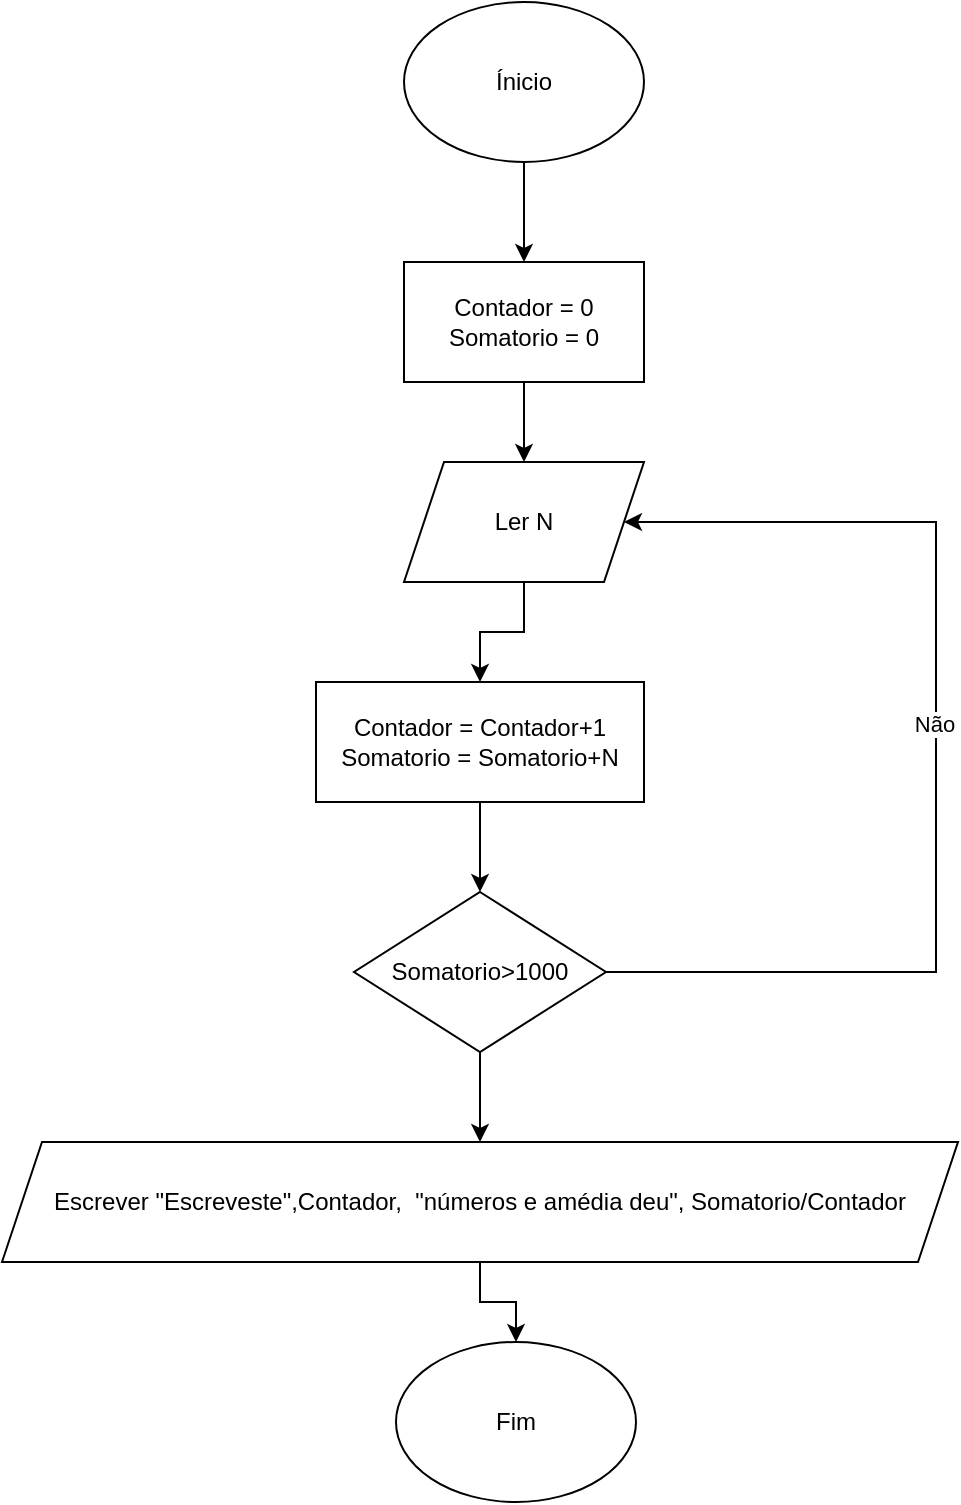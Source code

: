 <mxfile version="28.2.4">
  <diagram name="Página-1" id="IFmC9CH-1EMVfPQ3rzL9">
    <mxGraphModel dx="1384" dy="788" grid="1" gridSize="10" guides="1" tooltips="1" connect="1" arrows="1" fold="1" page="1" pageScale="1" pageWidth="827" pageHeight="1169" math="0" shadow="0">
      <root>
        <mxCell id="0" />
        <mxCell id="1" parent="0" />
        <mxCell id="g8T7KrRqNlfmli6zGpQ5-1" value="Fim" style="ellipse;whiteSpace=wrap;html=1;" vertex="1" parent="1">
          <mxGeometry x="350" y="770" width="120" height="80" as="geometry" />
        </mxCell>
        <mxCell id="g8T7KrRqNlfmli6zGpQ5-4" value="" style="edgeStyle=orthogonalEdgeStyle;rounded=0;orthogonalLoop=1;jettySize=auto;html=1;" edge="1" parent="1" source="g8T7KrRqNlfmli6zGpQ5-2" target="g8T7KrRqNlfmli6zGpQ5-3">
          <mxGeometry relative="1" as="geometry" />
        </mxCell>
        <mxCell id="g8T7KrRqNlfmli6zGpQ5-2" value="Ínicio" style="ellipse;whiteSpace=wrap;html=1;" vertex="1" parent="1">
          <mxGeometry x="354" y="100" width="120" height="80" as="geometry" />
        </mxCell>
        <mxCell id="g8T7KrRqNlfmli6zGpQ5-6" value="" style="edgeStyle=orthogonalEdgeStyle;rounded=0;orthogonalLoop=1;jettySize=auto;html=1;" edge="1" parent="1" source="g8T7KrRqNlfmli6zGpQ5-3" target="g8T7KrRqNlfmli6zGpQ5-5">
          <mxGeometry relative="1" as="geometry" />
        </mxCell>
        <mxCell id="g8T7KrRqNlfmli6zGpQ5-3" value="Contador = 0&lt;div&gt;Somatorio = 0&lt;/div&gt;" style="whiteSpace=wrap;html=1;" vertex="1" parent="1">
          <mxGeometry x="354" y="230" width="120" height="60" as="geometry" />
        </mxCell>
        <mxCell id="g8T7KrRqNlfmli6zGpQ5-8" value="" style="edgeStyle=orthogonalEdgeStyle;rounded=0;orthogonalLoop=1;jettySize=auto;html=1;" edge="1" parent="1" source="g8T7KrRqNlfmli6zGpQ5-5" target="g8T7KrRqNlfmli6zGpQ5-7">
          <mxGeometry relative="1" as="geometry" />
        </mxCell>
        <mxCell id="g8T7KrRqNlfmli6zGpQ5-5" value="Ler N" style="shape=parallelogram;perimeter=parallelogramPerimeter;whiteSpace=wrap;html=1;fixedSize=1;" vertex="1" parent="1">
          <mxGeometry x="354" y="330" width="120" height="60" as="geometry" />
        </mxCell>
        <mxCell id="g8T7KrRqNlfmli6zGpQ5-10" value="" style="edgeStyle=orthogonalEdgeStyle;rounded=0;orthogonalLoop=1;jettySize=auto;html=1;" edge="1" parent="1" source="g8T7KrRqNlfmli6zGpQ5-7" target="g8T7KrRqNlfmli6zGpQ5-9">
          <mxGeometry relative="1" as="geometry" />
        </mxCell>
        <mxCell id="g8T7KrRqNlfmli6zGpQ5-7" value="Contador = Contador+1&lt;div&gt;Somatorio = Somatorio+N&lt;/div&gt;" style="whiteSpace=wrap;html=1;" vertex="1" parent="1">
          <mxGeometry x="310" y="440" width="164" height="60" as="geometry" />
        </mxCell>
        <mxCell id="g8T7KrRqNlfmli6zGpQ5-11" style="edgeStyle=orthogonalEdgeStyle;rounded=0;orthogonalLoop=1;jettySize=auto;html=1;entryX=1;entryY=0.5;entryDx=0;entryDy=0;" edge="1" parent="1" source="g8T7KrRqNlfmli6zGpQ5-9" target="g8T7KrRqNlfmli6zGpQ5-5">
          <mxGeometry relative="1" as="geometry">
            <Array as="points">
              <mxPoint x="620" y="585" />
              <mxPoint x="620" y="360" />
            </Array>
          </mxGeometry>
        </mxCell>
        <mxCell id="g8T7KrRqNlfmli6zGpQ5-12" value="Não" style="edgeLabel;html=1;align=center;verticalAlign=middle;resizable=0;points=[];" vertex="1" connectable="0" parent="g8T7KrRqNlfmli6zGpQ5-11">
          <mxGeometry x="0.059" y="1" relative="1" as="geometry">
            <mxPoint as="offset" />
          </mxGeometry>
        </mxCell>
        <mxCell id="g8T7KrRqNlfmli6zGpQ5-14" value="" style="edgeStyle=orthogonalEdgeStyle;rounded=0;orthogonalLoop=1;jettySize=auto;html=1;" edge="1" parent="1" source="g8T7KrRqNlfmli6zGpQ5-9" target="g8T7KrRqNlfmli6zGpQ5-13">
          <mxGeometry relative="1" as="geometry" />
        </mxCell>
        <mxCell id="g8T7KrRqNlfmli6zGpQ5-9" value="Somatorio&amp;gt;1000" style="rhombus;whiteSpace=wrap;html=1;" vertex="1" parent="1">
          <mxGeometry x="329" y="545" width="126" height="80" as="geometry" />
        </mxCell>
        <mxCell id="g8T7KrRqNlfmli6zGpQ5-15" value="" style="edgeStyle=orthogonalEdgeStyle;rounded=0;orthogonalLoop=1;jettySize=auto;html=1;" edge="1" parent="1" source="g8T7KrRqNlfmli6zGpQ5-13" target="g8T7KrRqNlfmli6zGpQ5-1">
          <mxGeometry relative="1" as="geometry" />
        </mxCell>
        <mxCell id="g8T7KrRqNlfmli6zGpQ5-13" value="Escrever &quot;Escreveste&quot;,Contador,&amp;nbsp; &quot;números e amédia deu&quot;, Somatorio/Contador" style="shape=parallelogram;perimeter=parallelogramPerimeter;whiteSpace=wrap;html=1;fixedSize=1;" vertex="1" parent="1">
          <mxGeometry x="153" y="670" width="478" height="60" as="geometry" />
        </mxCell>
      </root>
    </mxGraphModel>
  </diagram>
</mxfile>

